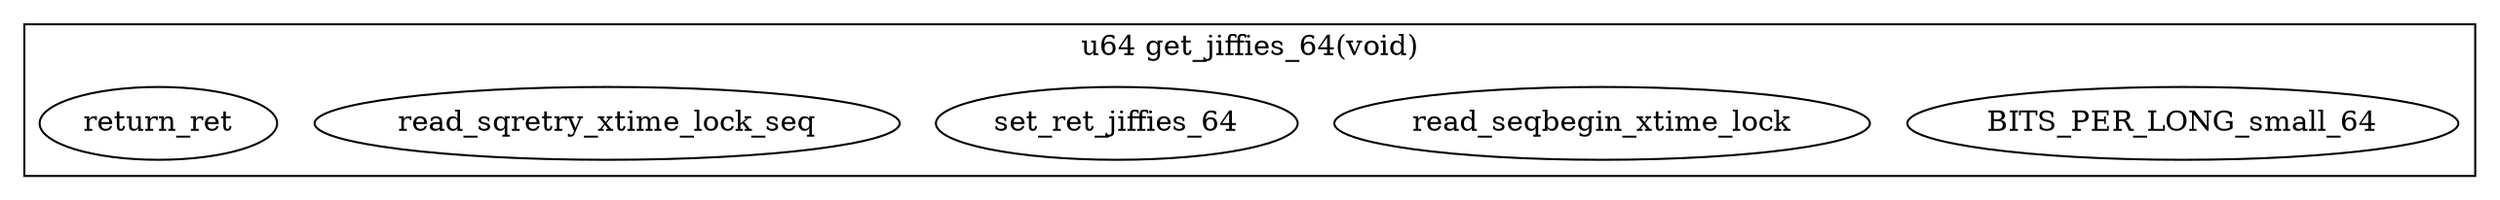 digraph time_c{
        subgraph cluster_get_jiffies_64{
                label="u64 get_jiffies_64(void)";
                BITS_PER_LONG_small_64[label="BITS_PER_LONG_small_64"];
                read_seqbegin_xtime_lock[label="read_seqbegin_xtime_lock"];
                set_ret_jiffies_64[label="set_ret_jiffies_64"];
                read_sqretry_xtime_lock_seq[label="read_sqretry_xtime_lock_seq"];
                return_ret[label="return_ret"];
        }        
}
